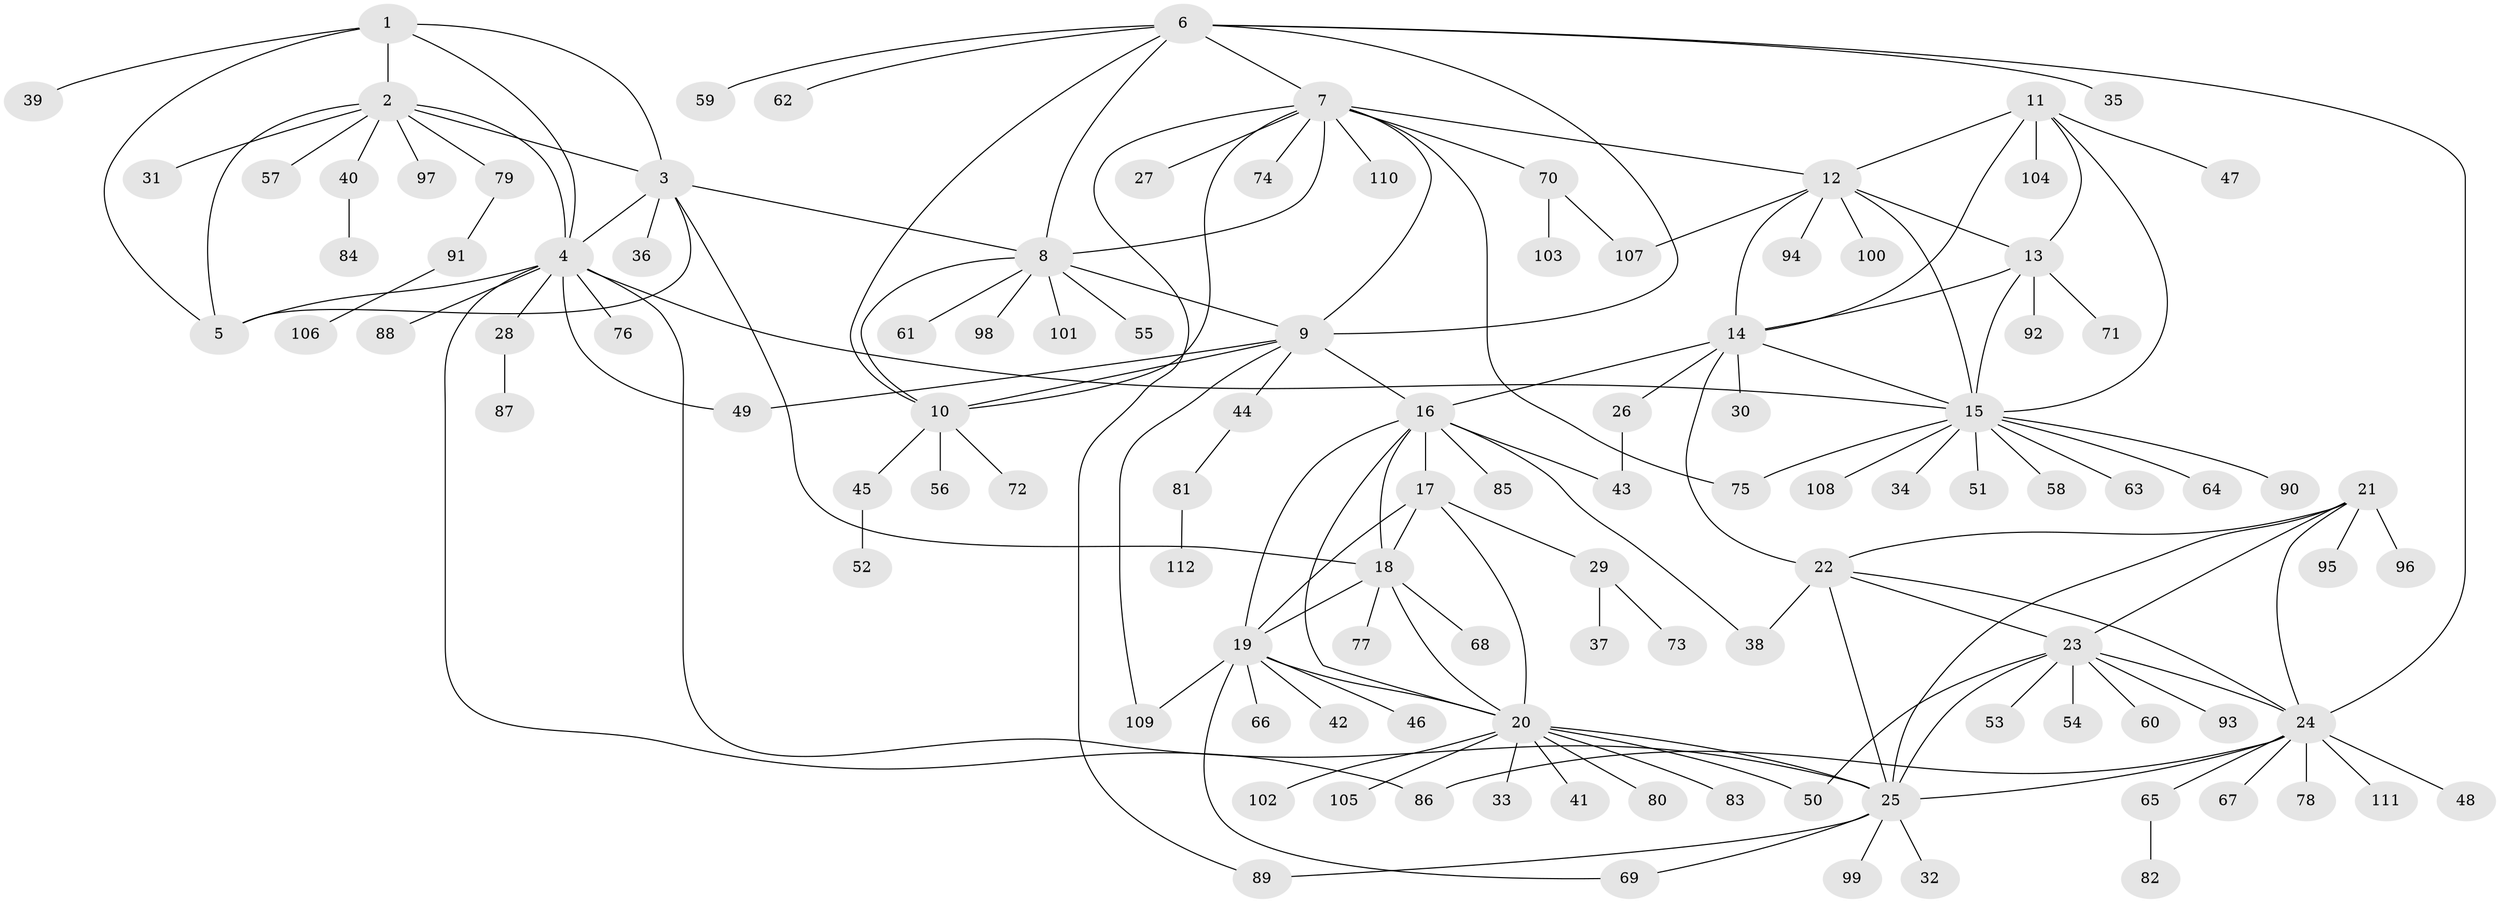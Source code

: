 // Generated by graph-tools (version 1.1) at 2025/16/03/09/25 04:16:01]
// undirected, 112 vertices, 157 edges
graph export_dot {
graph [start="1"]
  node [color=gray90,style=filled];
  1;
  2;
  3;
  4;
  5;
  6;
  7;
  8;
  9;
  10;
  11;
  12;
  13;
  14;
  15;
  16;
  17;
  18;
  19;
  20;
  21;
  22;
  23;
  24;
  25;
  26;
  27;
  28;
  29;
  30;
  31;
  32;
  33;
  34;
  35;
  36;
  37;
  38;
  39;
  40;
  41;
  42;
  43;
  44;
  45;
  46;
  47;
  48;
  49;
  50;
  51;
  52;
  53;
  54;
  55;
  56;
  57;
  58;
  59;
  60;
  61;
  62;
  63;
  64;
  65;
  66;
  67;
  68;
  69;
  70;
  71;
  72;
  73;
  74;
  75;
  76;
  77;
  78;
  79;
  80;
  81;
  82;
  83;
  84;
  85;
  86;
  87;
  88;
  89;
  90;
  91;
  92;
  93;
  94;
  95;
  96;
  97;
  98;
  99;
  100;
  101;
  102;
  103;
  104;
  105;
  106;
  107;
  108;
  109;
  110;
  111;
  112;
  1 -- 2;
  1 -- 3;
  1 -- 4;
  1 -- 5;
  1 -- 39;
  2 -- 3;
  2 -- 4;
  2 -- 5;
  2 -- 31;
  2 -- 40;
  2 -- 57;
  2 -- 79;
  2 -- 97;
  3 -- 4;
  3 -- 5;
  3 -- 8;
  3 -- 18;
  3 -- 36;
  4 -- 5;
  4 -- 15;
  4 -- 25;
  4 -- 28;
  4 -- 49;
  4 -- 76;
  4 -- 86;
  4 -- 88;
  6 -- 7;
  6 -- 8;
  6 -- 9;
  6 -- 10;
  6 -- 24;
  6 -- 35;
  6 -- 59;
  6 -- 62;
  7 -- 8;
  7 -- 9;
  7 -- 10;
  7 -- 12;
  7 -- 27;
  7 -- 70;
  7 -- 74;
  7 -- 75;
  7 -- 89;
  7 -- 110;
  8 -- 9;
  8 -- 10;
  8 -- 55;
  8 -- 61;
  8 -- 98;
  8 -- 101;
  9 -- 10;
  9 -- 16;
  9 -- 44;
  9 -- 49;
  9 -- 109;
  10 -- 45;
  10 -- 56;
  10 -- 72;
  11 -- 12;
  11 -- 13;
  11 -- 14;
  11 -- 15;
  11 -- 47;
  11 -- 104;
  12 -- 13;
  12 -- 14;
  12 -- 15;
  12 -- 94;
  12 -- 100;
  12 -- 107;
  13 -- 14;
  13 -- 15;
  13 -- 71;
  13 -- 92;
  14 -- 15;
  14 -- 16;
  14 -- 22;
  14 -- 26;
  14 -- 30;
  15 -- 34;
  15 -- 51;
  15 -- 58;
  15 -- 63;
  15 -- 64;
  15 -- 75;
  15 -- 90;
  15 -- 108;
  16 -- 17;
  16 -- 18;
  16 -- 19;
  16 -- 20;
  16 -- 38;
  16 -- 43;
  16 -- 85;
  17 -- 18;
  17 -- 19;
  17 -- 20;
  17 -- 29;
  18 -- 19;
  18 -- 20;
  18 -- 68;
  18 -- 77;
  19 -- 20;
  19 -- 42;
  19 -- 46;
  19 -- 66;
  19 -- 69;
  19 -- 109;
  20 -- 25;
  20 -- 33;
  20 -- 41;
  20 -- 50;
  20 -- 80;
  20 -- 83;
  20 -- 102;
  20 -- 105;
  21 -- 22;
  21 -- 23;
  21 -- 24;
  21 -- 25;
  21 -- 95;
  21 -- 96;
  22 -- 23;
  22 -- 24;
  22 -- 25;
  22 -- 38;
  23 -- 24;
  23 -- 25;
  23 -- 50;
  23 -- 53;
  23 -- 54;
  23 -- 60;
  23 -- 93;
  24 -- 25;
  24 -- 48;
  24 -- 65;
  24 -- 67;
  24 -- 78;
  24 -- 86;
  24 -- 111;
  25 -- 32;
  25 -- 69;
  25 -- 89;
  25 -- 99;
  26 -- 43;
  28 -- 87;
  29 -- 37;
  29 -- 73;
  40 -- 84;
  44 -- 81;
  45 -- 52;
  65 -- 82;
  70 -- 103;
  70 -- 107;
  79 -- 91;
  81 -- 112;
  91 -- 106;
}
